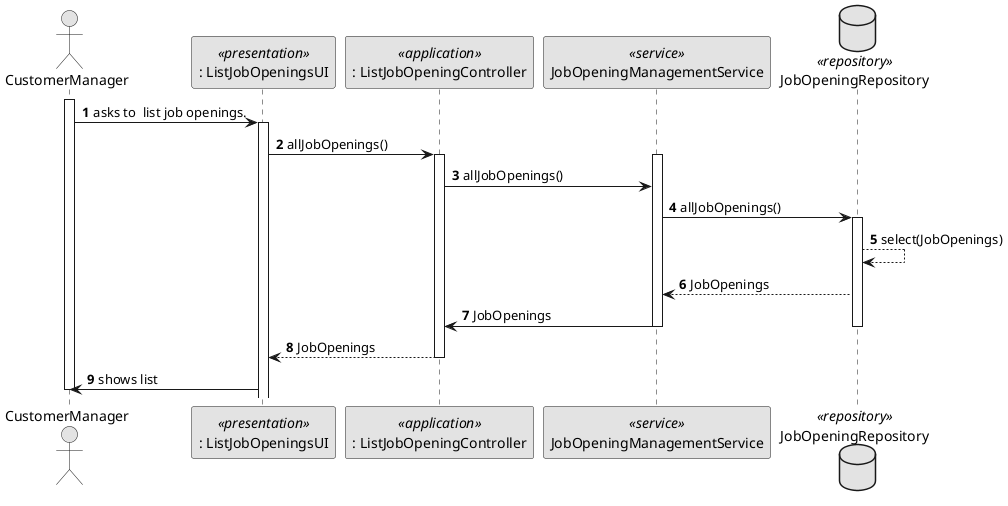 @startuml
skinparam monochrome true
skinparam packageStyle rectangle
skinparam shadowing false

autonumber

'hide footbox
actor "CustomerManager" as CM
participant ": ListJobOpeningsUI" as ListJobOpeningUI <<presentation>>
participant ": ListJobOpeningController" as Controller <<application>>
participant JobOpeningManagementService as Service <<service>>


database JobOpeningRepository as JobOpeningRepository <<repository>>





activate CM
   CM -> ListJobOpeningUI : asks to  list job openings.
activate ListJobOpeningUI




ListJobOpeningUI -> Controller : allJobOpenings()

        activate Controller
activate Service
                Controller -> Service : allJobOpenings()
    Service -> JobOpeningRepository : allJobOpenings()
                activate JobOpeningRepository

                JobOpeningRepository --> JobOpeningRepository : select(JobOpenings)

                JobOpeningRepository --> Service : JobOpenings
Service -> Controller : JobOpenings
                deactivate JobOpeningRepository
deactivate Service
                Controller --> ListJobOpeningUI : JobOpenings

        deactivate Controller





ListJobOpeningUI -> CM : shows list


deactivate CM

@enduml